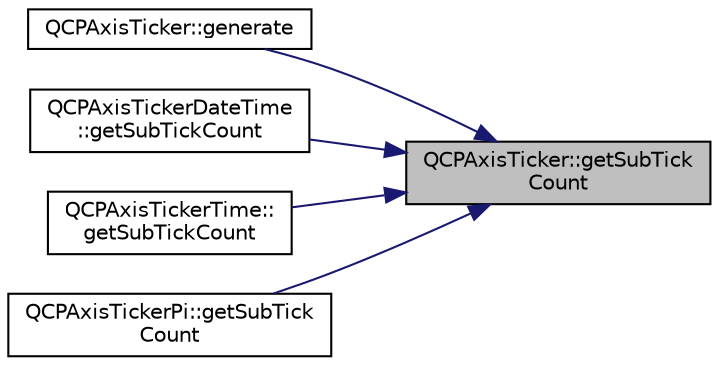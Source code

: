 digraph "QCPAxisTicker::getSubTickCount"
{
 // LATEX_PDF_SIZE
  edge [fontname="Helvetica",fontsize="10",labelfontname="Helvetica",labelfontsize="10"];
  node [fontname="Helvetica",fontsize="10",shape=record];
  rankdir="RL";
  Node1 [label="QCPAxisTicker::getSubTick\lCount",height=0.2,width=0.4,color="black", fillcolor="grey75", style="filled", fontcolor="black",tooltip=" "];
  Node1 -> Node2 [dir="back",color="midnightblue",fontsize="10",style="solid",fontname="Helvetica"];
  Node2 [label="QCPAxisTicker::generate",height=0.2,width=0.4,color="black", fillcolor="white", style="filled",URL="$classQCPAxisTicker.html#aefbd11725678ca824add8cf926cbc856",tooltip=" "];
  Node1 -> Node3 [dir="back",color="midnightblue",fontsize="10",style="solid",fontname="Helvetica"];
  Node3 [label="QCPAxisTickerDateTime\l::getSubTickCount",height=0.2,width=0.4,color="black", fillcolor="white", style="filled",URL="$classQCPAxisTickerDateTime.html#a78dece0d51426a3c310528d413e09193",tooltip=" "];
  Node1 -> Node4 [dir="back",color="midnightblue",fontsize="10",style="solid",fontname="Helvetica"];
  Node4 [label="QCPAxisTickerTime::\lgetSubTickCount",height=0.2,width=0.4,color="black", fillcolor="white", style="filled",URL="$classQCPAxisTickerTime.html#acace84c46598176aa53837e147595471",tooltip=" "];
  Node1 -> Node5 [dir="back",color="midnightblue",fontsize="10",style="solid",fontname="Helvetica"];
  Node5 [label="QCPAxisTickerPi::getSubTick\lCount",height=0.2,width=0.4,color="black", fillcolor="white", style="filled",URL="$classQCPAxisTickerPi.html#a56c90f870da97c8670cfae4d04ff3ac7",tooltip=" "];
}
